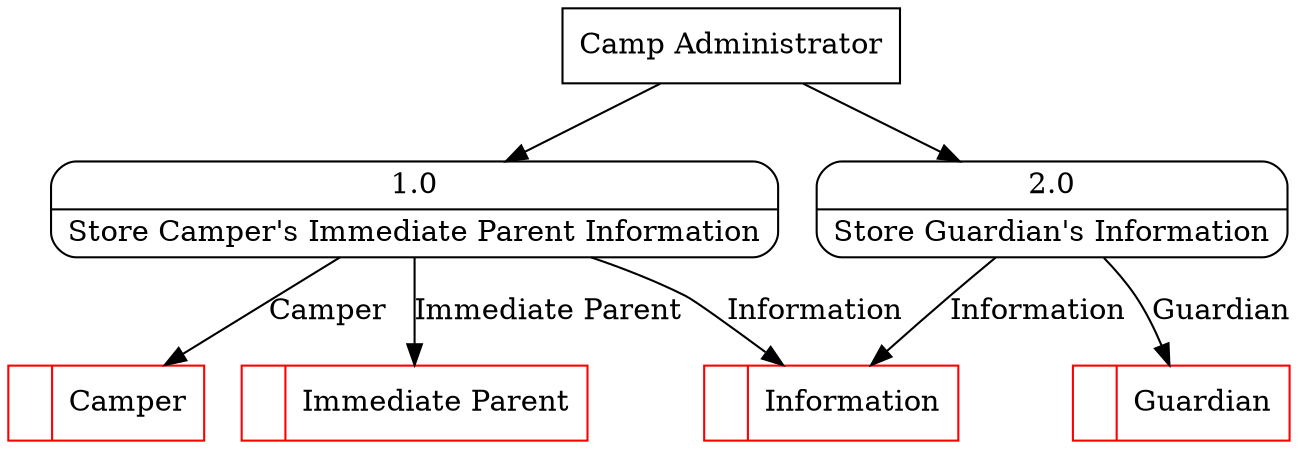digraph dfd2{ 
node[shape=record]
200 [label="<f0>  |<f1> Immediate Parent " color=red];
201 [label="<f0>  |<f1> Guardian " color=red];
202 [label="<f0>  |<f1> Information " color=red];
203 [label="<f0>  |<f1> Camper " color=red];
204 [label="Camp Administrator" shape=box];
205 [label="{<f0> 1.0|<f1> Store Camper's Immediate Parent Information }" shape=Mrecord];
206 [label="{<f0> 2.0|<f1> Store Guardian's Information }" shape=Mrecord];
204 -> 205
204 -> 206
205 -> 202 [label="Information"]
206 -> 201 [label="Guardian"]
206 -> 202 [label="Information"]
205 -> 200 [label="Immediate Parent"]
205 -> 203 [label="Camper"]
}
